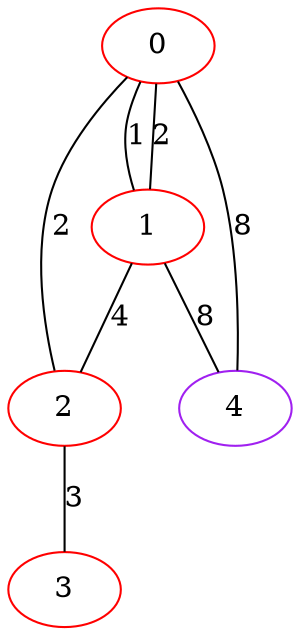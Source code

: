 graph "" {
0 [color=red, weight=1];
1 [color=red, weight=1];
2 [color=red, weight=1];
3 [color=red, weight=1];
4 [color=purple, weight=4];
0 -- 1  [key=0, label=1];
0 -- 1  [key=1, label=2];
0 -- 2  [key=0, label=2];
0 -- 4  [key=0, label=8];
1 -- 2  [key=0, label=4];
1 -- 4  [key=0, label=8];
2 -- 3  [key=0, label=3];
}
